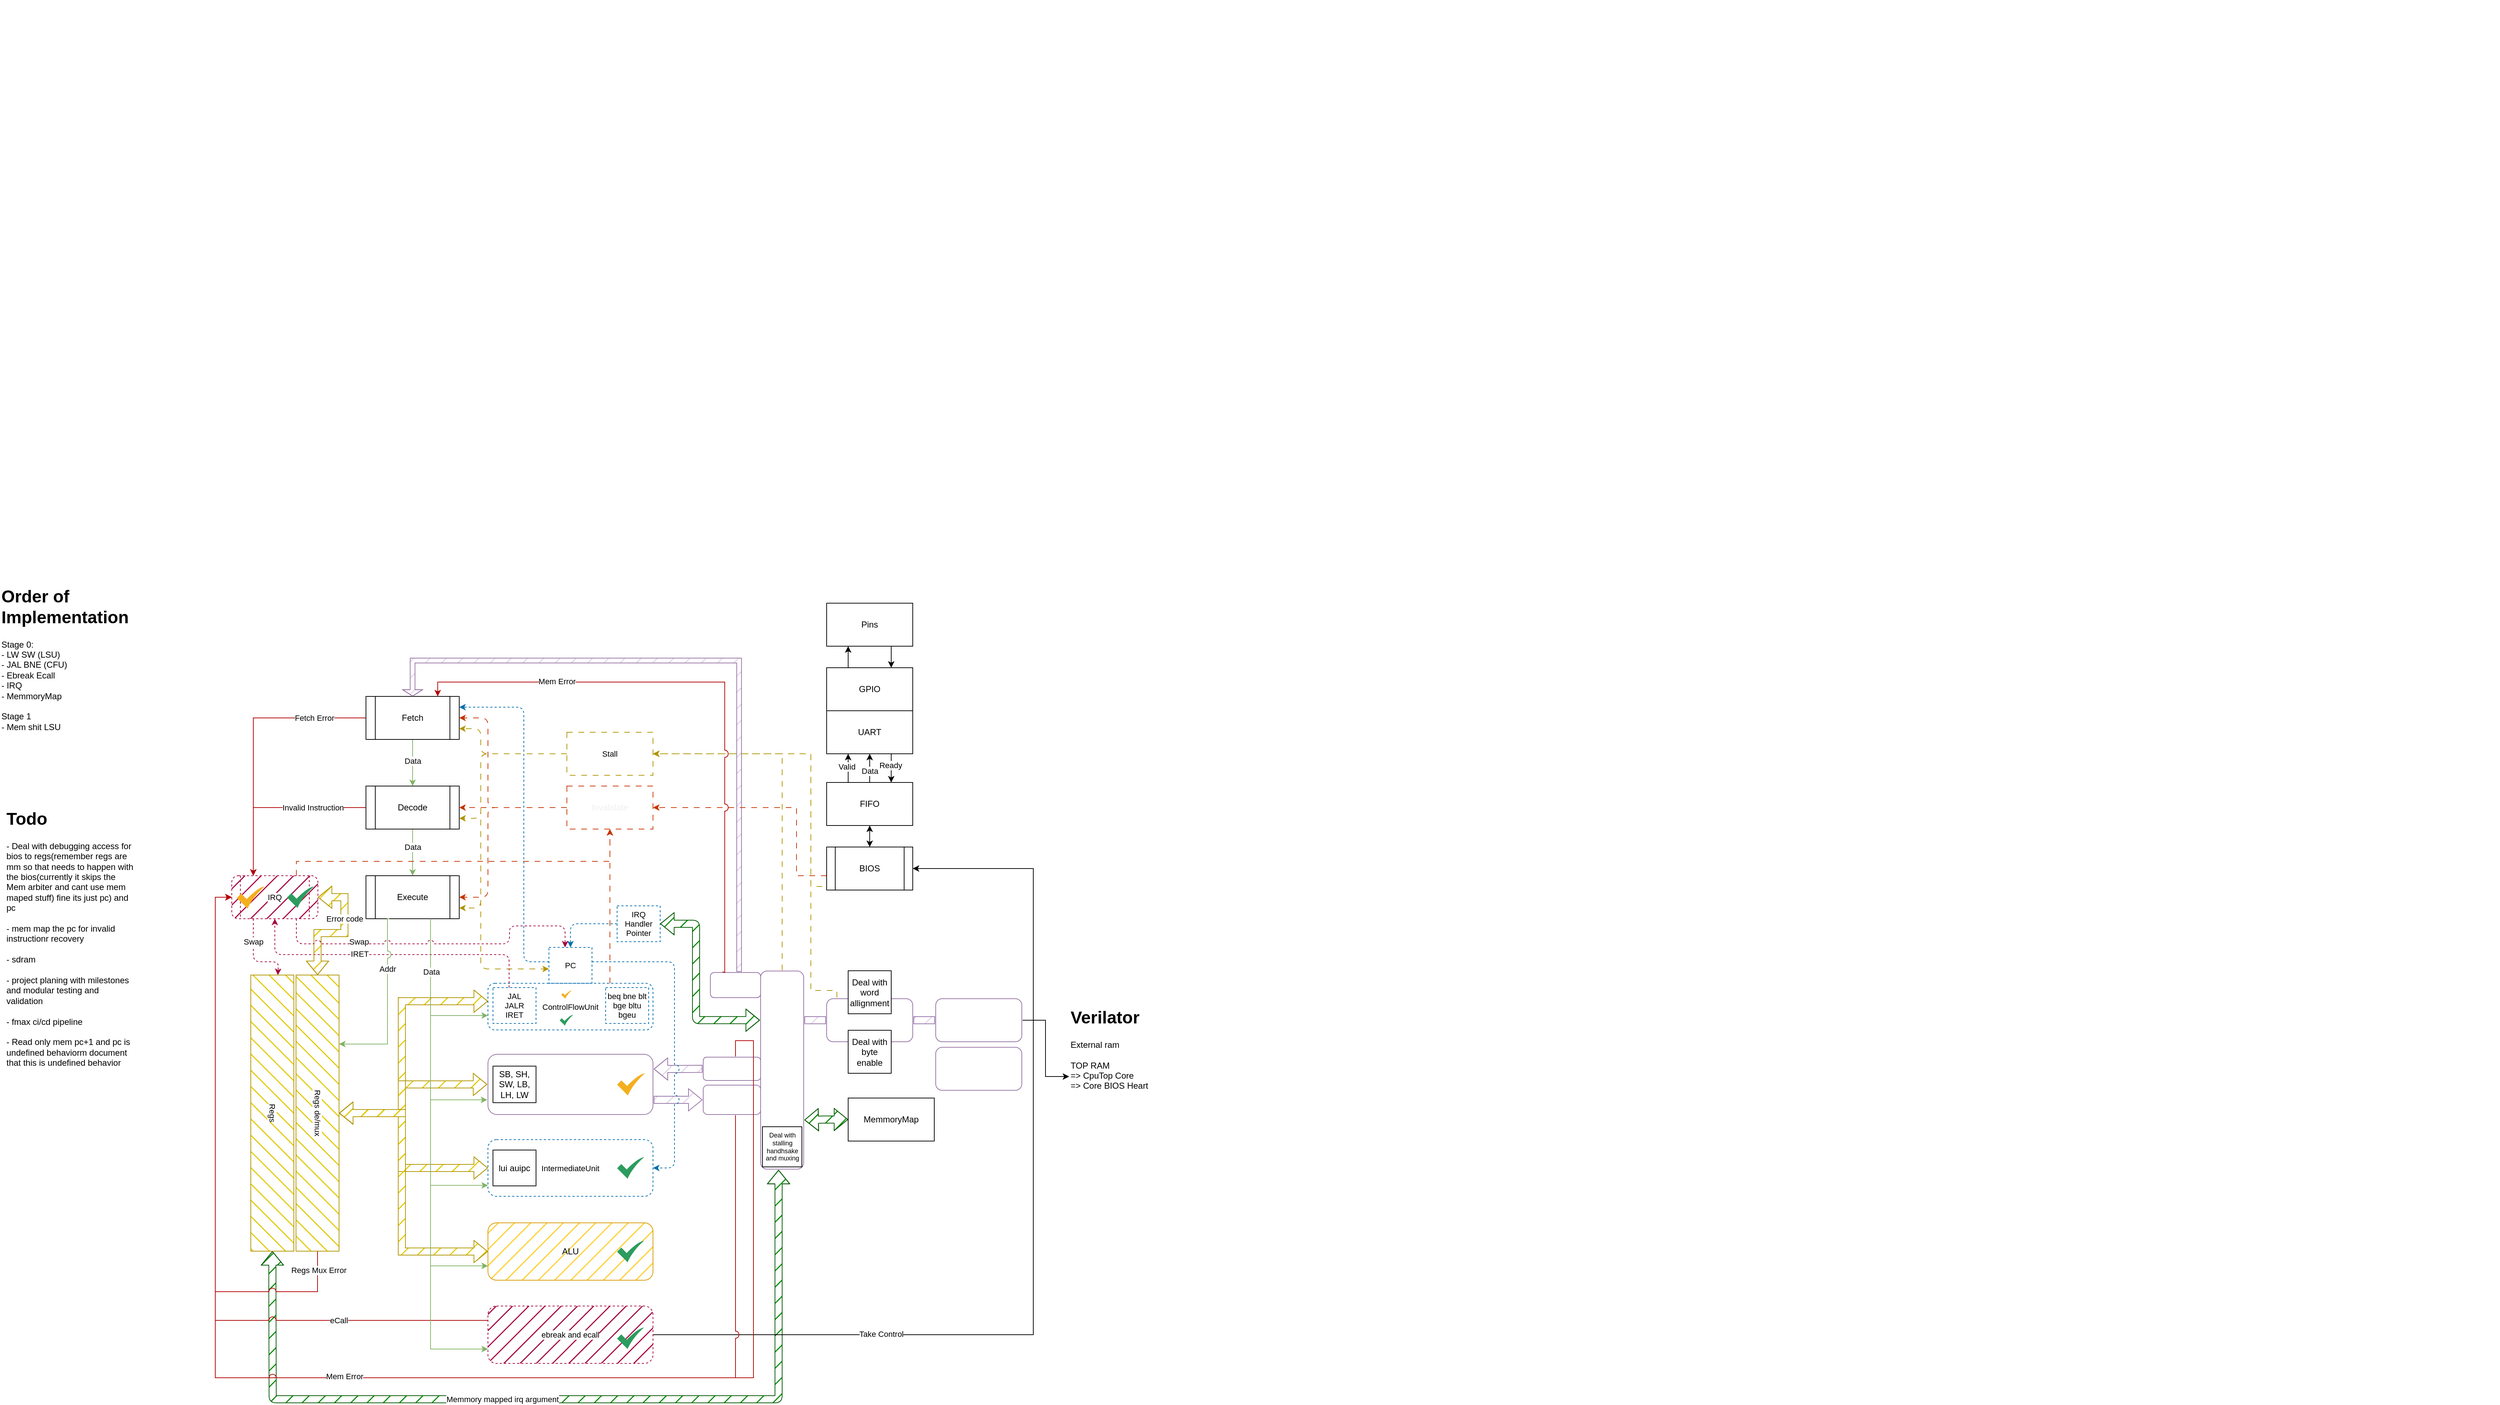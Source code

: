 <mxfile version="24.7.17">
  <diagram name="Page-1" id="JKw6xTFxa0xERZgipNU3">
    <mxGraphModel dx="2606" dy="2542" grid="1" gridSize="10" guides="1" tooltips="1" connect="1" arrows="1" fold="1" page="0" pageScale="1" pageWidth="850" pageHeight="1100" math="0" shadow="0">
      <root>
        <mxCell id="0" />
        <mxCell id="1" parent="0" />
        <mxCell id="pHQBSKNXJPz8SyYSF_2L-195" style="edgeStyle=orthogonalEdgeStyle;rounded=1;orthogonalLoop=1;jettySize=auto;html=1;entryX=1;entryY=0.5;entryDx=0;entryDy=0;strokeColor=#005700;align=center;verticalAlign=middle;fontFamily=Helvetica;fontSize=11;fontColor=default;labelBackgroundColor=default;endArrow=classic;curved=0;fillColor=#008a00;fillStyle=hatch;startArrow=block;shape=flexArrow;" edge="1" parent="1">
          <mxGeometry relative="1" as="geometry">
            <mxPoint x="-0.371" y="613.5" as="sourcePoint" />
            <mxPoint x="705.005" y="500.125" as="targetPoint" />
            <Array as="points">
              <mxPoint y="670" />
              <mxPoint y="740" />
              <mxPoint y="820" />
              <mxPoint x="705" y="820" />
            </Array>
          </mxGeometry>
        </mxCell>
        <mxCell id="pHQBSKNXJPz8SyYSF_2L-196" value="Memmory mapped irq argument" style="edgeLabel;html=1;align=center;verticalAlign=middle;resizable=0;points=[];" vertex="1" connectable="0" parent="pHQBSKNXJPz8SyYSF_2L-195">
          <mxGeometry x="-0.259" y="-1" relative="1" as="geometry">
            <mxPoint x="70" y="-1" as="offset" />
          </mxGeometry>
        </mxCell>
        <mxCell id="pHQBSKNXJPz8SyYSF_2L-239" style="edgeStyle=orthogonalEdgeStyle;rounded=0;orthogonalLoop=1;jettySize=auto;html=1;exitX=0;exitY=0.75;exitDx=0;exitDy=0;dashed=1;strokeColor=#B09500;align=center;verticalAlign=middle;fontFamily=Helvetica;fontSize=11;fontColor=default;labelBackgroundColor=default;startArrow=none;startFill=0;endArrow=classic;fillColor=#e3c800;jumpStyle=none;jumpSize=15;dashPattern=8 8;entryX=1;entryY=0.5;entryDx=0;entryDy=0;" edge="1" parent="1" source="pHQBSKNXJPz8SyYSF_2L-92" target="pHQBSKNXJPz8SyYSF_2L-231">
          <mxGeometry relative="1" as="geometry">
            <mxPoint x="540" y="-60" as="targetPoint" />
            <Array as="points">
              <mxPoint x="750" y="105" />
              <mxPoint x="750" y="-80" />
            </Array>
          </mxGeometry>
        </mxCell>
        <mxCell id="pHQBSKNXJPz8SyYSF_2L-255" style="edgeStyle=orthogonalEdgeStyle;rounded=0;orthogonalLoop=1;jettySize=auto;html=1;entryX=0.5;entryY=0;entryDx=0;entryDy=0;startArrow=classic;startFill=1;fillColor=#e3c800;fillStyle=hatch;strokeColor=#B09500;shape=flexArrow;" edge="1" parent="1" source="pHQBSKNXJPz8SyYSF_2L-34" target="pHQBSKNXJPz8SyYSF_2L-133">
          <mxGeometry relative="1" as="geometry">
            <Array as="points">
              <mxPoint x="180" y="265" />
              <mxPoint x="180" y="421" />
            </Array>
          </mxGeometry>
        </mxCell>
        <mxCell id="pHQBSKNXJPz8SyYSF_2L-282" style="edgeStyle=orthogonalEdgeStyle;rounded=1;orthogonalLoop=1;jettySize=auto;html=1;entryX=0.5;entryY=1;entryDx=0;entryDy=0;dashed=1;strokeColor=#A50040;align=center;verticalAlign=middle;fontFamily=Helvetica;fontSize=11;fontColor=default;labelBackgroundColor=default;jumpStyle=arc;jumpSize=10;endArrow=classic;curved=0;fillColor=#d80073;exitX=0;exitY=0;exitDx=22.5;exitDy=0;exitPerimeter=0;" edge="1" parent="1" source="pHQBSKNXJPz8SyYSF_2L-39" target="pHQBSKNXJPz8SyYSF_2L-181">
          <mxGeometry relative="1" as="geometry">
            <mxPoint x="280" y="230" as="sourcePoint" />
            <Array as="points">
              <mxPoint x="330" y="200" />
              <mxPoint x="3" y="200" />
            </Array>
          </mxGeometry>
        </mxCell>
        <mxCell id="pHQBSKNXJPz8SyYSF_2L-283" value="IRET" style="edgeLabel;html=1;align=center;verticalAlign=middle;resizable=0;points=[];" vertex="1" connectable="0" parent="pHQBSKNXJPz8SyYSF_2L-282">
          <mxGeometry x="0.061" y="2" relative="1" as="geometry">
            <mxPoint x="-31" y="-3" as="offset" />
          </mxGeometry>
        </mxCell>
        <mxCell id="pHQBSKNXJPz8SyYSF_2L-34" value="ControlFlowUnit" style="rounded=1;whiteSpace=wrap;html=1;align=center;labelPosition=center;verticalLabelPosition=middle;verticalAlign=middle;dashed=1;strokeColor=#006EAF;fontFamily=Helvetica;fontSize=11;fontColor=default;labelBackgroundColor=default;fillColor=none;" vertex="1" parent="1">
          <mxGeometry x="300" y="240" width="230" height="65" as="geometry" />
        </mxCell>
        <mxCell id="pHQBSKNXJPz8SyYSF_2L-62" style="edgeStyle=orthogonalEdgeStyle;rounded=0;orthogonalLoop=1;jettySize=auto;html=1;entryX=0.5;entryY=0;entryDx=0;entryDy=0;fillColor=#d5e8d4;strokeColor=#82b366;" edge="1" parent="1" source="pHQBSKNXJPz8SyYSF_2L-35" target="pHQBSKNXJPz8SyYSF_2L-36">
          <mxGeometry relative="1" as="geometry" />
        </mxCell>
        <mxCell id="pHQBSKNXJPz8SyYSF_2L-91" value="Data" style="edgeLabel;html=1;align=center;verticalAlign=middle;resizable=0;points=[];" vertex="1" connectable="0" parent="pHQBSKNXJPz8SyYSF_2L-62">
          <mxGeometry x="-0.486" y="-1" relative="1" as="geometry">
            <mxPoint x="1" y="13" as="offset" />
          </mxGeometry>
        </mxCell>
        <mxCell id="pHQBSKNXJPz8SyYSF_2L-203" style="edgeStyle=orthogonalEdgeStyle;rounded=0;orthogonalLoop=1;jettySize=auto;html=1;entryX=0.25;entryY=0;entryDx=0;entryDy=0;strokeColor=#B20000;align=center;verticalAlign=middle;fontFamily=Helvetica;fontSize=11;fontColor=default;labelBackgroundColor=default;endArrow=classic;fillColor=#e51400;" edge="1" parent="1" source="pHQBSKNXJPz8SyYSF_2L-35" target="pHQBSKNXJPz8SyYSF_2L-181">
          <mxGeometry relative="1" as="geometry" />
        </mxCell>
        <mxCell id="pHQBSKNXJPz8SyYSF_2L-206" value="Fetch Error" style="edgeLabel;html=1;align=center;verticalAlign=middle;resizable=0;points=[];" vertex="1" connectable="0" parent="pHQBSKNXJPz8SyYSF_2L-203">
          <mxGeometry x="-0.55" y="-1" relative="1" as="geometry">
            <mxPoint x="13" y="1" as="offset" />
          </mxGeometry>
        </mxCell>
        <mxCell id="pHQBSKNXJPz8SyYSF_2L-35" value="Fetch" style="shape=process;whiteSpace=wrap;html=1;backgroundOutline=1;" vertex="1" parent="1">
          <mxGeometry x="130" y="-160" width="130" height="60" as="geometry" />
        </mxCell>
        <mxCell id="pHQBSKNXJPz8SyYSF_2L-61" style="edgeStyle=orthogonalEdgeStyle;rounded=0;orthogonalLoop=1;jettySize=auto;html=1;fillColor=#d5e8d4;strokeColor=#82b366;" edge="1" parent="1" source="pHQBSKNXJPz8SyYSF_2L-36" target="pHQBSKNXJPz8SyYSF_2L-37">
          <mxGeometry relative="1" as="geometry" />
        </mxCell>
        <mxCell id="pHQBSKNXJPz8SyYSF_2L-90" value="Data" style="edgeLabel;html=1;align=center;verticalAlign=middle;resizable=0;points=[];" vertex="1" connectable="0" parent="pHQBSKNXJPz8SyYSF_2L-61">
          <mxGeometry x="-0.267" relative="1" as="geometry">
            <mxPoint y="1" as="offset" />
          </mxGeometry>
        </mxCell>
        <mxCell id="pHQBSKNXJPz8SyYSF_2L-204" style="edgeStyle=orthogonalEdgeStyle;rounded=0;orthogonalLoop=1;jettySize=auto;html=1;entryX=0.25;entryY=0;entryDx=0;entryDy=0;strokeColor=#B20000;align=center;verticalAlign=middle;fontFamily=Helvetica;fontSize=11;fontColor=default;labelBackgroundColor=default;endArrow=classic;fillColor=#e51400;" edge="1" parent="1" source="pHQBSKNXJPz8SyYSF_2L-36" target="pHQBSKNXJPz8SyYSF_2L-181">
          <mxGeometry relative="1" as="geometry" />
        </mxCell>
        <mxCell id="pHQBSKNXJPz8SyYSF_2L-205" value="Invalid Instruction" style="edgeLabel;html=1;align=center;verticalAlign=middle;resizable=0;points=[];" vertex="1" connectable="0" parent="pHQBSKNXJPz8SyYSF_2L-204">
          <mxGeometry x="-0.32" relative="1" as="geometry">
            <mxPoint x="11" as="offset" />
          </mxGeometry>
        </mxCell>
        <mxCell id="pHQBSKNXJPz8SyYSF_2L-36" value="Decode" style="shape=process;whiteSpace=wrap;html=1;backgroundOutline=1;" vertex="1" parent="1">
          <mxGeometry x="130" y="-35" width="130" height="60" as="geometry" />
        </mxCell>
        <mxCell id="pHQBSKNXJPz8SyYSF_2L-37" value="Execute" style="shape=process;whiteSpace=wrap;html=1;backgroundOutline=1;" vertex="1" parent="1">
          <mxGeometry x="130" y="90" width="130" height="60" as="geometry" />
        </mxCell>
        <mxCell id="pHQBSKNXJPz8SyYSF_2L-247" style="edgeStyle=orthogonalEdgeStyle;rounded=0;orthogonalLoop=1;jettySize=auto;html=1;exitX=1;exitY=0.25;exitDx=0;exitDy=0;entryX=0;entryY=0.5;entryDx=0;entryDy=0;fillColor=#e1d5e7;fillStyle=hatch;endWidth=13.25;startArrow=block;endArrow=none;endFill=0;strokeColor=#9673a6;shape=flexArrow;" edge="1" parent="1" source="pHQBSKNXJPz8SyYSF_2L-38" target="pHQBSKNXJPz8SyYSF_2L-53">
          <mxGeometry relative="1" as="geometry" />
        </mxCell>
        <mxCell id="pHQBSKNXJPz8SyYSF_2L-254" style="edgeStyle=orthogonalEdgeStyle;rounded=0;orthogonalLoop=1;jettySize=auto;html=1;entryX=0.5;entryY=0;entryDx=0;entryDy=0;startArrow=classic;startFill=1;fillColor=#e3c800;fillStyle=hatch;strokeColor=#B09500;shape=flexArrow;" edge="1" parent="1" source="pHQBSKNXJPz8SyYSF_2L-38" target="pHQBSKNXJPz8SyYSF_2L-133">
          <mxGeometry relative="1" as="geometry">
            <Array as="points">
              <mxPoint x="180" y="381" />
              <mxPoint x="180" y="421" />
            </Array>
          </mxGeometry>
        </mxCell>
        <mxCell id="pHQBSKNXJPz8SyYSF_2L-38" value="LoadStoreUnit" style="rounded=1;whiteSpace=wrap;html=1;align=center;fillColor=none;strokeColor=#9673a6;fillStyle=hatch;fontColor=#ffffff;labelBackgroundColor=default;labelBorderColor=none;textShadow=0;glass=0;perimeterSpacing=1;" vertex="1" parent="1">
          <mxGeometry x="300" y="339" width="230" height="84" as="geometry" />
        </mxCell>
        <mxCell id="pHQBSKNXJPz8SyYSF_2L-39" value="JAL&lt;div&gt;JALR&lt;/div&gt;&lt;div&gt;IRET&lt;/div&gt;" style="shape=note;whiteSpace=wrap;html=1;backgroundOutline=1;darkOpacity=0.05;size=0;rounded=1;dashed=1;strokeColor=#006EAF;align=center;verticalAlign=middle;fontFamily=Helvetica;fontSize=11;fontColor=default;labelBackgroundColor=default;fillColor=none;" vertex="1" parent="1">
          <mxGeometry x="307" y="246" width="60" height="50" as="geometry" />
        </mxCell>
        <mxCell id="pHQBSKNXJPz8SyYSF_2L-40" value="SB, SH, SW, LB, LH, LW" style="shape=note;whiteSpace=wrap;html=1;backgroundOutline=1;darkOpacity=0.05;size=0;" vertex="1" parent="1">
          <mxGeometry x="307" y="355.5" width="60" height="51" as="geometry" />
        </mxCell>
        <mxCell id="pHQBSKNXJPz8SyYSF_2L-41" value="beq bne blt bge bltu bgeu" style="shape=note;whiteSpace=wrap;html=1;backgroundOutline=1;darkOpacity=0.05;size=0;rounded=1;dashed=1;strokeColor=#006EAF;align=center;verticalAlign=middle;fontFamily=Helvetica;fontSize=11;fontColor=default;labelBackgroundColor=default;fillColor=none;" vertex="1" parent="1">
          <mxGeometry x="464" y="246" width="60" height="50" as="geometry" />
        </mxCell>
        <mxCell id="pHQBSKNXJPz8SyYSF_2L-253" style="edgeStyle=orthogonalEdgeStyle;rounded=0;orthogonalLoop=1;jettySize=auto;html=1;entryX=0.5;entryY=0;entryDx=0;entryDy=0;startArrow=classic;startFill=1;fillColor=#e3c800;fillStyle=hatch;strokeColor=#B09500;shape=flexArrow;" edge="1" parent="1" source="pHQBSKNXJPz8SyYSF_2L-42" target="pHQBSKNXJPz8SyYSF_2L-133">
          <mxGeometry relative="1" as="geometry">
            <Array as="points">
              <mxPoint x="180" y="497" />
              <mxPoint x="180" y="421" />
            </Array>
          </mxGeometry>
        </mxCell>
        <mxCell id="pHQBSKNXJPz8SyYSF_2L-42" value="IntermediateUnit" style="rounded=1;whiteSpace=wrap;html=1;align=center;dashed=1;strokeColor=#006EAF;verticalAlign=middle;fontFamily=Helvetica;fontSize=11;fontColor=default;labelBackgroundColor=default;fillColor=none;" vertex="1" parent="1">
          <mxGeometry x="300" y="458" width="230" height="79" as="geometry" />
        </mxCell>
        <mxCell id="pHQBSKNXJPz8SyYSF_2L-43" value="lui auipc" style="shape=note;whiteSpace=wrap;html=1;backgroundOutline=1;darkOpacity=0.05;size=0;" vertex="1" parent="1">
          <mxGeometry x="307" y="472.5" width="60" height="50" as="geometry" />
        </mxCell>
        <mxCell id="pHQBSKNXJPz8SyYSF_2L-46" style="edgeStyle=orthogonalEdgeStyle;rounded=0;orthogonalLoop=1;jettySize=auto;html=1;entryX=0;entryY=0.5;entryDx=0;entryDy=0;fillStyle=hatch;strokeColor=#9673a6;align=center;verticalAlign=middle;fontFamily=Helvetica;fontSize=11;fontColor=default;labelBackgroundColor=default;endArrow=none;endFill=0;fillColor=#e1d5e7;shape=flexArrow;" edge="1" parent="1" source="pHQBSKNXJPz8SyYSF_2L-44" target="pHQBSKNXJPz8SyYSF_2L-45">
          <mxGeometry relative="1" as="geometry" />
        </mxCell>
        <mxCell id="pHQBSKNXJPz8SyYSF_2L-49" style="edgeStyle=orthogonalEdgeStyle;rounded=0;orthogonalLoop=1;jettySize=auto;html=1;entryX=0.25;entryY=0;entryDx=0;entryDy=0;shape=flexArrow;endArrow=none;endFill=0;fillColor=#e1d5e7;fillStyle=hatch;strokeColor=#9673a6;" edge="1" parent="1" source="pHQBSKNXJPz8SyYSF_2L-44" target="pHQBSKNXJPz8SyYSF_2L-48">
          <mxGeometry relative="1" as="geometry" />
        </mxCell>
        <mxCell id="pHQBSKNXJPz8SyYSF_2L-238" style="edgeStyle=orthogonalEdgeStyle;rounded=0;orthogonalLoop=1;jettySize=auto;html=1;dashed=1;strokeColor=#B09500;align=center;verticalAlign=middle;fontFamily=Helvetica;fontSize=11;fontColor=default;labelBackgroundColor=default;startArrow=none;startFill=0;endArrow=classic;fillColor=#e3c800;dashPattern=8 8;jumpStyle=none;jumpSize=15;entryX=1;entryY=0.5;entryDx=0;entryDy=0;exitX=0.125;exitY=-0.01;exitDx=0;exitDy=0;exitPerimeter=0;" edge="1" parent="1" source="pHQBSKNXJPz8SyYSF_2L-44" target="pHQBSKNXJPz8SyYSF_2L-231">
          <mxGeometry relative="1" as="geometry">
            <mxPoint x="780" y="230" as="sourcePoint" />
            <mxPoint x="570" y="-50" as="targetPoint" />
            <Array as="points">
              <mxPoint x="787" y="250" />
              <mxPoint x="750" y="250" />
              <mxPoint x="750" y="-80" />
            </Array>
          </mxGeometry>
        </mxCell>
        <mxCell id="pHQBSKNXJPz8SyYSF_2L-44" value="MemoryAccessUnit " style="rounded=1;whiteSpace=wrap;html=1;fillStyle=hatch;strokeColor=#9673a6;align=center;verticalAlign=middle;fontFamily=Helvetica;fontSize=12;fontColor=#ffffff;labelBorderColor=none;labelBackgroundColor=default;fillColor=none;glass=0;perimeterSpacing=1;" vertex="1" parent="1">
          <mxGeometry x="772" y="261.5" width="120" height="60" as="geometry" />
        </mxCell>
        <mxCell id="pHQBSKNXJPz8SyYSF_2L-303" style="edgeStyle=orthogonalEdgeStyle;rounded=0;orthogonalLoop=1;jettySize=auto;html=1;entryX=0;entryY=0.75;entryDx=0;entryDy=0;" edge="1" parent="1" source="pHQBSKNXJPz8SyYSF_2L-45" target="pHQBSKNXJPz8SyYSF_2L-302">
          <mxGeometry relative="1" as="geometry" />
        </mxCell>
        <mxCell id="pHQBSKNXJPz8SyYSF_2L-45" value="RAM (Byte[4] window)&lt;div&gt;Word sized&lt;/div&gt;" style="rounded=1;whiteSpace=wrap;html=1;fillStyle=hatch;strokeColor=#9673a6;align=center;verticalAlign=middle;fontFamily=Helvetica;fontSize=12;fontColor=#ffffff;labelBorderColor=none;labelBackgroundColor=default;fillColor=none;glass=0;perimeterSpacing=1;" vertex="1" parent="1">
          <mxGeometry x="924" y="261.5" width="120" height="60" as="geometry" />
        </mxCell>
        <mxCell id="pHQBSKNXJPz8SyYSF_2L-47" value="Deal with byte enable" style="shape=note;whiteSpace=wrap;html=1;backgroundOutline=1;darkOpacity=0.05;size=0;" vertex="1" parent="1">
          <mxGeometry x="802" y="305.5" width="60" height="60" as="geometry" />
        </mxCell>
        <mxCell id="pHQBSKNXJPz8SyYSF_2L-319" style="edgeStyle=orthogonalEdgeStyle;rounded=0;orthogonalLoop=1;jettySize=auto;html=1;entryX=1;entryY=0.5;entryDx=0;entryDy=0;fillStyle=hatch;strokeColor=#B09500;align=center;verticalAlign=middle;fontFamily=Helvetica;fontSize=11;fontColor=default;labelBackgroundColor=default;startArrow=none;startFill=0;endArrow=classic;fillColor=#e3c800;dashed=1;dashPattern=8 8;jumpStyle=none;jumpSize=15;" edge="1" parent="1" source="pHQBSKNXJPz8SyYSF_2L-48" target="pHQBSKNXJPz8SyYSF_2L-231">
          <mxGeometry relative="1" as="geometry">
            <Array as="points">
              <mxPoint x="710" y="-80" />
            </Array>
          </mxGeometry>
        </mxCell>
        <mxCell id="pHQBSKNXJPz8SyYSF_2L-48" value="MemArbiter" style="rounded=1;whiteSpace=wrap;html=1;rotation=90;fillStyle=hatch;strokeColor=#9673a6;align=center;verticalAlign=middle;fontFamily=Helvetica;fontSize=12;fontColor=#ffffff;labelBorderColor=none;labelBackgroundColor=default;fillColor=none;glass=0;perimeterSpacing=1;" vertex="1" parent="1">
          <mxGeometry x="571.88" y="331" width="276.25" height="60" as="geometry" />
        </mxCell>
        <mxCell id="pHQBSKNXJPz8SyYSF_2L-50" value="Deal with stalling handhsake and muxing" style="shape=note;whiteSpace=wrap;html=1;backgroundOutline=1;darkOpacity=0.05;size=0;fontSize=9;" vertex="1" parent="1">
          <mxGeometry x="682.5" y="440" width="55" height="56" as="geometry" />
        </mxCell>
        <mxCell id="pHQBSKNXJPz8SyYSF_2L-248" style="edgeStyle=orthogonalEdgeStyle;rounded=0;orthogonalLoop=1;jettySize=auto;html=1;entryX=1;entryY=0.75;entryDx=0;entryDy=0;fillColor=#e1d5e7;fillStyle=hatch;endWidth=12.5;startArrow=block;endArrow=none;endFill=0;strokeColor=#9673a6;shape=flexArrow;" edge="1" parent="1" source="pHQBSKNXJPz8SyYSF_2L-51" target="pHQBSKNXJPz8SyYSF_2L-38">
          <mxGeometry relative="1" as="geometry" />
        </mxCell>
        <mxCell id="pHQBSKNXJPz8SyYSF_2L-51" value="Write Port" style="rounded=1;whiteSpace=wrap;html=1;fillStyle=hatch;strokeColor=#9673a6;align=center;verticalAlign=middle;fontFamily=Helvetica;fontSize=12;fontColor=#ffffff;labelBorderColor=none;labelBackgroundColor=default;fillColor=none;glass=0;perimeterSpacing=1;" vertex="1" parent="1">
          <mxGeometry x="600" y="382" width="80" height="41" as="geometry" />
        </mxCell>
        <mxCell id="pHQBSKNXJPz8SyYSF_2L-169" style="edgeStyle=orthogonalEdgeStyle;rounded=0;orthogonalLoop=1;jettySize=auto;html=1;entryX=0.5;entryY=0;entryDx=0;entryDy=0;jumpStyle=arc;jumpSize=10;shape=flexArrow;fillColor=#e1d5e7;fillStyle=hatch;strokeWidth=1;strokeColor=#9673a6;align=center;verticalAlign=middle;fontFamily=Helvetica;fontSize=11;fontColor=default;labelBackgroundColor=default;endArrow=classic;endSize=2.608;width=6.667;" edge="1" parent="1" source="pHQBSKNXJPz8SyYSF_2L-52" target="pHQBSKNXJPz8SyYSF_2L-35">
          <mxGeometry relative="1" as="geometry">
            <Array as="points">
              <mxPoint x="650" y="-210" />
              <mxPoint x="195" y="-210" />
            </Array>
          </mxGeometry>
        </mxCell>
        <mxCell id="pHQBSKNXJPz8SyYSF_2L-52" value="Read Port&lt;div&gt;A&lt;/div&gt;" style="rounded=1;whiteSpace=wrap;html=1;fillStyle=hatch;strokeColor=#9673a6;align=center;verticalAlign=middle;fontFamily=Helvetica;fontSize=12;fontColor=#ffffff;labelBorderColor=none;labelBackgroundColor=default;fillColor=none;glass=0;perimeterSpacing=1;" vertex="1" parent="1">
          <mxGeometry x="610" y="225" width="70" height="35" as="geometry" />
        </mxCell>
        <mxCell id="pHQBSKNXJPz8SyYSF_2L-53" value="Read Port&lt;div&gt;B&lt;/div&gt;" style="rounded=1;whiteSpace=wrap;html=1;fillStyle=hatch;strokeColor=#9673a6;align=center;verticalAlign=middle;fontFamily=Helvetica;fontSize=12;fontColor=#ffffff;labelBorderColor=none;labelBackgroundColor=default;fillColor=none;glass=0;perimeterSpacing=1;" vertex="1" parent="1">
          <mxGeometry x="600" y="343" width="80" height="32.5" as="geometry" />
        </mxCell>
        <mxCell id="pHQBSKNXJPz8SyYSF_2L-143" style="edgeStyle=orthogonalEdgeStyle;rounded=1;orthogonalLoop=1;jettySize=auto;html=1;entryX=1;entryY=0.5;entryDx=0;entryDy=0;dashed=1;strokeColor=#006EAF;align=center;verticalAlign=middle;fontFamily=Helvetica;fontSize=11;fontColor=default;labelBackgroundColor=default;endArrow=classic;curved=0;fillColor=#1ba1e2;jumpStyle=arc;jumpSize=13;" edge="1" parent="1" source="pHQBSKNXJPz8SyYSF_2L-57" target="pHQBSKNXJPz8SyYSF_2L-42">
          <mxGeometry relative="1" as="geometry">
            <Array as="points">
              <mxPoint x="560" y="210" />
              <mxPoint x="560" y="498" />
            </Array>
          </mxGeometry>
        </mxCell>
        <mxCell id="pHQBSKNXJPz8SyYSF_2L-57" value="PC" style="shape=note;whiteSpace=wrap;html=1;backgroundOutline=1;darkOpacity=0.05;size=0;rounded=1;dashed=1;strokeColor=#006EAF;align=center;verticalAlign=middle;fontFamily=Helvetica;fontSize=11;fontColor=default;labelBackgroundColor=default;fillColor=none;" vertex="1" parent="1">
          <mxGeometry x="385" y="190" width="60" height="50" as="geometry" />
        </mxCell>
        <mxCell id="pHQBSKNXJPz8SyYSF_2L-145" style="edgeStyle=orthogonalEdgeStyle;rounded=0;orthogonalLoop=1;jettySize=auto;html=1;entryX=1;entryY=0.5;entryDx=0;entryDy=0;jumpStyle=none;jumpSize=15;dashed=1;dashPattern=8 8;strokeColor=#C73500;align=center;verticalAlign=middle;fontFamily=Helvetica;fontSize=11;fontColor=default;labelBackgroundColor=default;endArrow=classic;fillColor=#fa6800;" edge="1" parent="1" source="pHQBSKNXJPz8SyYSF_2L-92" target="pHQBSKNXJPz8SyYSF_2L-116">
          <mxGeometry relative="1" as="geometry">
            <Array as="points">
              <mxPoint x="730" y="90" />
              <mxPoint x="730" y="-5" />
            </Array>
          </mxGeometry>
        </mxCell>
        <mxCell id="pHQBSKNXJPz8SyYSF_2L-92" value="BIOS" style="shape=process;whiteSpace=wrap;html=1;backgroundOutline=1;" vertex="1" parent="1">
          <mxGeometry x="772" y="50" width="120" height="60" as="geometry" />
        </mxCell>
        <mxCell id="pHQBSKNXJPz8SyYSF_2L-101" style="edgeStyle=orthogonalEdgeStyle;rounded=0;orthogonalLoop=1;jettySize=auto;html=1;exitX=0.25;exitY=0;exitDx=0;exitDy=0;entryX=0.25;entryY=1;entryDx=0;entryDy=0;" edge="1" parent="1" source="pHQBSKNXJPz8SyYSF_2L-95" target="pHQBSKNXJPz8SyYSF_2L-99">
          <mxGeometry relative="1" as="geometry" />
        </mxCell>
        <mxCell id="pHQBSKNXJPz8SyYSF_2L-95" value="GPIO" style="rounded=0;whiteSpace=wrap;html=1;" vertex="1" parent="1">
          <mxGeometry x="772" y="-200" width="120" height="60" as="geometry" />
        </mxCell>
        <mxCell id="pHQBSKNXJPz8SyYSF_2L-126" style="edgeStyle=orthogonalEdgeStyle;rounded=0;orthogonalLoop=1;jettySize=auto;html=1;exitX=0.75;exitY=1;exitDx=0;exitDy=0;entryX=0.75;entryY=0;entryDx=0;entryDy=0;" edge="1" parent="1" source="pHQBSKNXJPz8SyYSF_2L-96" target="pHQBSKNXJPz8SyYSF_2L-121">
          <mxGeometry relative="1" as="geometry" />
        </mxCell>
        <mxCell id="pHQBSKNXJPz8SyYSF_2L-127" value="Ready" style="edgeLabel;html=1;align=center;verticalAlign=middle;resizable=0;points=[];" vertex="1" connectable="0" parent="pHQBSKNXJPz8SyYSF_2L-126">
          <mxGeometry x="-0.2" y="-1" relative="1" as="geometry">
            <mxPoint as="offset" />
          </mxGeometry>
        </mxCell>
        <mxCell id="pHQBSKNXJPz8SyYSF_2L-96" value="UART" style="rounded=0;whiteSpace=wrap;html=1;" vertex="1" parent="1">
          <mxGeometry x="772" y="-140" width="120" height="60" as="geometry" />
        </mxCell>
        <mxCell id="pHQBSKNXJPz8SyYSF_2L-102" style="edgeStyle=orthogonalEdgeStyle;rounded=0;orthogonalLoop=1;jettySize=auto;html=1;exitX=0.75;exitY=1;exitDx=0;exitDy=0;entryX=0.75;entryY=0;entryDx=0;entryDy=0;" edge="1" parent="1" source="pHQBSKNXJPz8SyYSF_2L-99" target="pHQBSKNXJPz8SyYSF_2L-95">
          <mxGeometry relative="1" as="geometry" />
        </mxCell>
        <mxCell id="pHQBSKNXJPz8SyYSF_2L-99" value="Pins" style="rounded=0;whiteSpace=wrap;html=1;" vertex="1" parent="1">
          <mxGeometry x="772" y="-290" width="120" height="60" as="geometry" />
        </mxCell>
        <mxCell id="pHQBSKNXJPz8SyYSF_2L-252" style="edgeStyle=orthogonalEdgeStyle;rounded=0;orthogonalLoop=1;jettySize=auto;html=1;entryX=0.5;entryY=0;entryDx=0;entryDy=0;startArrow=classic;startFill=1;fillColor=#e3c800;fillStyle=hatch;strokeColor=#B09500;shape=flexArrow;" edge="1" parent="1" source="pHQBSKNXJPz8SyYSF_2L-109" target="pHQBSKNXJPz8SyYSF_2L-133">
          <mxGeometry relative="1" as="geometry">
            <Array as="points">
              <mxPoint x="180" y="614" />
              <mxPoint x="180" y="421" />
            </Array>
          </mxGeometry>
        </mxCell>
        <mxCell id="pHQBSKNXJPz8SyYSF_2L-109" value="ALU" style="rounded=1;whiteSpace=wrap;html=1;align=center;fillColor=#ffcd28;strokeColor=#d79b00;fillStyle=hatch;gradientColor=none;" vertex="1" parent="1">
          <mxGeometry x="300" y="574" width="230" height="80" as="geometry" />
        </mxCell>
        <mxCell id="pHQBSKNXJPz8SyYSF_2L-111" style="edgeStyle=orthogonalEdgeStyle;rounded=0;orthogonalLoop=1;jettySize=auto;html=1;entryX=1;entryY=0.5;entryDx=0;entryDy=0;" edge="1" parent="1" source="pHQBSKNXJPz8SyYSF_2L-110" target="pHQBSKNXJPz8SyYSF_2L-92">
          <mxGeometry relative="1" as="geometry">
            <Array as="points">
              <mxPoint x="1060" y="730" />
              <mxPoint x="1060" y="80" />
            </Array>
          </mxGeometry>
        </mxCell>
        <mxCell id="pHQBSKNXJPz8SyYSF_2L-114" value="Take Control" style="edgeLabel;html=1;align=center;verticalAlign=middle;resizable=0;points=[];" vertex="1" connectable="0" parent="pHQBSKNXJPz8SyYSF_2L-111">
          <mxGeometry x="-0.529" y="1" relative="1" as="geometry">
            <mxPoint as="offset" />
          </mxGeometry>
        </mxCell>
        <mxCell id="pHQBSKNXJPz8SyYSF_2L-273" style="edgeStyle=orthogonalEdgeStyle;rounded=0;orthogonalLoop=1;jettySize=auto;html=1;entryX=0;entryY=0.5;entryDx=0;entryDy=0;strokeColor=#B20000;align=center;verticalAlign=middle;fontFamily=Helvetica;fontSize=11;fontColor=default;labelBackgroundColor=default;jumpStyle=arc;jumpSize=10;endArrow=classic;fillColor=#e51400;" edge="1" parent="1" source="pHQBSKNXJPz8SyYSF_2L-110" target="pHQBSKNXJPz8SyYSF_2L-181">
          <mxGeometry relative="1" as="geometry">
            <Array as="points">
              <mxPoint x="-80" y="710" />
              <mxPoint x="-80" y="120" />
            </Array>
          </mxGeometry>
        </mxCell>
        <mxCell id="pHQBSKNXJPz8SyYSF_2L-275" value="eCall" style="edgeLabel;html=1;align=center;verticalAlign=middle;resizable=0;points=[];" vertex="1" connectable="0" parent="pHQBSKNXJPz8SyYSF_2L-273">
          <mxGeometry x="-0.58" relative="1" as="geometry">
            <mxPoint as="offset" />
          </mxGeometry>
        </mxCell>
        <mxCell id="pHQBSKNXJPz8SyYSF_2L-110" value="ebreak and ecall" style="rounded=1;whiteSpace=wrap;html=1;align=center;dashed=1;strokeColor=#A50040;verticalAlign=middle;fontFamily=Helvetica;fontSize=11;fontColor=default;labelBackgroundColor=default;fillColor=#A50040;fillStyle=hatch;" vertex="1" parent="1">
          <mxGeometry x="300" y="690" width="230" height="80" as="geometry" />
        </mxCell>
        <mxCell id="pHQBSKNXJPz8SyYSF_2L-117" style="edgeStyle=orthogonalEdgeStyle;rounded=1;orthogonalLoop=1;jettySize=auto;html=1;entryX=1;entryY=0.5;entryDx=0;entryDy=0;dashed=1;dashPattern=8 8;fillColor=#fa6800;strokeColor=#C73500;jumpStyle=arc;jumpSize=10;curved=0;" edge="1" parent="1" source="pHQBSKNXJPz8SyYSF_2L-116" target="pHQBSKNXJPz8SyYSF_2L-36">
          <mxGeometry relative="1" as="geometry" />
        </mxCell>
        <mxCell id="pHQBSKNXJPz8SyYSF_2L-118" style="edgeStyle=orthogonalEdgeStyle;rounded=1;orthogonalLoop=1;jettySize=auto;html=1;dashed=1;dashPattern=8 8;fillColor=#fa6800;strokeColor=#C73500;jumpStyle=arc;jumpSize=10;curved=0;entryX=1;entryY=0.5;entryDx=0;entryDy=0;" edge="1" parent="1" source="pHQBSKNXJPz8SyYSF_2L-116" target="pHQBSKNXJPz8SyYSF_2L-35">
          <mxGeometry relative="1" as="geometry">
            <mxPoint x="280" y="-130" as="targetPoint" />
            <Array as="points">
              <mxPoint x="300" y="-5" />
              <mxPoint x="300" y="-130" />
            </Array>
          </mxGeometry>
        </mxCell>
        <mxCell id="pHQBSKNXJPz8SyYSF_2L-116" value="Invalidate" style="rounded=0;whiteSpace=wrap;html=1;dashed=1;dashPattern=8 8;fillColor=none;fontColor=#F0F0F0;strokeColor=#C73500;" vertex="1" parent="1">
          <mxGeometry x="410" y="-35" width="120" height="60" as="geometry" />
        </mxCell>
        <mxCell id="pHQBSKNXJPz8SyYSF_2L-124" style="edgeStyle=orthogonalEdgeStyle;rounded=0;orthogonalLoop=1;jettySize=auto;html=1;exitX=0.25;exitY=0;exitDx=0;exitDy=0;entryX=0.25;entryY=1;entryDx=0;entryDy=0;" edge="1" parent="1" source="pHQBSKNXJPz8SyYSF_2L-121" target="pHQBSKNXJPz8SyYSF_2L-96">
          <mxGeometry relative="1" as="geometry" />
        </mxCell>
        <mxCell id="pHQBSKNXJPz8SyYSF_2L-128" value="Valid" style="edgeLabel;html=1;align=center;verticalAlign=middle;resizable=0;points=[];" vertex="1" connectable="0" parent="pHQBSKNXJPz8SyYSF_2L-124">
          <mxGeometry x="0.1" y="2" relative="1" as="geometry">
            <mxPoint as="offset" />
          </mxGeometry>
        </mxCell>
        <mxCell id="pHQBSKNXJPz8SyYSF_2L-125" style="edgeStyle=orthogonalEdgeStyle;rounded=0;orthogonalLoop=1;jettySize=auto;html=1;exitX=0.5;exitY=0;exitDx=0;exitDy=0;entryX=0.5;entryY=1;entryDx=0;entryDy=0;" edge="1" parent="1" source="pHQBSKNXJPz8SyYSF_2L-121" target="pHQBSKNXJPz8SyYSF_2L-96">
          <mxGeometry relative="1" as="geometry" />
        </mxCell>
        <mxCell id="pHQBSKNXJPz8SyYSF_2L-129" value="Data" style="edgeLabel;html=1;align=center;verticalAlign=middle;resizable=0;points=[];" vertex="1" connectable="0" parent="pHQBSKNXJPz8SyYSF_2L-125">
          <mxGeometry x="-0.2" relative="1" as="geometry">
            <mxPoint as="offset" />
          </mxGeometry>
        </mxCell>
        <mxCell id="pHQBSKNXJPz8SyYSF_2L-144" style="edgeStyle=orthogonalEdgeStyle;rounded=0;orthogonalLoop=1;jettySize=auto;html=1;entryX=0.5;entryY=0;entryDx=0;entryDy=0;startArrow=classic;startFill=1;" edge="1" parent="1" source="pHQBSKNXJPz8SyYSF_2L-121" target="pHQBSKNXJPz8SyYSF_2L-92">
          <mxGeometry relative="1" as="geometry" />
        </mxCell>
        <mxCell id="pHQBSKNXJPz8SyYSF_2L-119" style="edgeStyle=orthogonalEdgeStyle;rounded=1;orthogonalLoop=1;jettySize=auto;html=1;entryX=1;entryY=0.5;entryDx=0;entryDy=0;dashed=1;dashPattern=8 8;fillColor=#fa6800;strokeColor=#C73500;jumpStyle=arc;jumpSize=10;curved=0;" edge="1" parent="1" source="pHQBSKNXJPz8SyYSF_2L-116" target="pHQBSKNXJPz8SyYSF_2L-37">
          <mxGeometry relative="1" as="geometry">
            <Array as="points">
              <mxPoint x="300" y="-5" />
              <mxPoint x="300" y="120" />
            </Array>
          </mxGeometry>
        </mxCell>
        <mxCell id="pHQBSKNXJPz8SyYSF_2L-121" value="FIFO" style="rounded=0;whiteSpace=wrap;html=1;" vertex="1" parent="1">
          <mxGeometry x="772" y="-40" width="120" height="60" as="geometry" />
        </mxCell>
        <mxCell id="pHQBSKNXJPz8SyYSF_2L-132" style="edgeStyle=orthogonalEdgeStyle;rounded=1;orthogonalLoop=1;jettySize=auto;html=1;entryX=0.75;entryY=0;entryDx=0;entryDy=0;fillStyle=hatch;strokeColor=#005700;align=center;verticalAlign=middle;fontFamily=Helvetica;fontSize=11;fontColor=default;labelBackgroundColor=default;startArrow=block;endArrow=classic;curved=0;fillColor=#008a00;shape=flexArrow;" edge="1" parent="1" source="pHQBSKNXJPz8SyYSF_2L-131" target="pHQBSKNXJPz8SyYSF_2L-48">
          <mxGeometry relative="1" as="geometry" />
        </mxCell>
        <mxCell id="pHQBSKNXJPz8SyYSF_2L-131" value="MemmoryMap" style="rounded=0;whiteSpace=wrap;html=1;" vertex="1" parent="1">
          <mxGeometry x="802" y="400" width="120" height="60" as="geometry" />
        </mxCell>
        <mxCell id="pHQBSKNXJPz8SyYSF_2L-291" style="edgeStyle=orthogonalEdgeStyle;rounded=0;orthogonalLoop=1;jettySize=auto;html=1;entryX=0;entryY=0.5;entryDx=0;entryDy=0;strokeColor=#B20000;align=center;verticalAlign=middle;fontFamily=Helvetica;fontSize=11;fontColor=default;labelBackgroundColor=default;jumpStyle=arc;jumpSize=10;endArrow=classic;fillColor=#e51400;exitX=1;exitY=0.5;exitDx=0;exitDy=0;" edge="1" parent="1" source="pHQBSKNXJPz8SyYSF_2L-133" target="pHQBSKNXJPz8SyYSF_2L-181">
          <mxGeometry relative="1" as="geometry">
            <Array as="points">
              <mxPoint x="63" y="670" />
              <mxPoint x="-80" y="670" />
              <mxPoint x="-80" y="120" />
            </Array>
          </mxGeometry>
        </mxCell>
        <mxCell id="pHQBSKNXJPz8SyYSF_2L-292" value="Regs Mux Error" style="edgeLabel;html=1;align=center;verticalAlign=middle;resizable=0;points=[];" vertex="1" connectable="0" parent="pHQBSKNXJPz8SyYSF_2L-291">
          <mxGeometry x="-0.568" y="1" relative="1" as="geometry">
            <mxPoint x="112" y="-31" as="offset" />
          </mxGeometry>
        </mxCell>
        <mxCell id="pHQBSKNXJPz8SyYSF_2L-133" value="Regs de/m&lt;span style=&quot;background-color: initial;&quot;&gt;ux&lt;/span&gt;" style="rounded=0;whiteSpace=wrap;html=1;rotation=90;fillStyle=hatch;strokeColor=#B09500;align=center;verticalAlign=middle;fontFamily=Helvetica;fontSize=11;fontColor=default;labelBackgroundColor=default;fillColor=#e3c800;" vertex="1" parent="1">
          <mxGeometry x="-130" y="391" width="385" height="60" as="geometry" />
        </mxCell>
        <mxCell id="pHQBSKNXJPz8SyYSF_2L-172" value="" style="shape=image;verticalLabelPosition=bottom;labelBackgroundColor=default;verticalAlign=top;aspect=fixed;imageAspect=0;image=https://user-images.githubusercontent.com/43972902/101699645-cd9dee80-3a7b-11eb-8cf3-f64590fea00f.png;" vertex="1" parent="1">
          <mxGeometry x="1379" y="-913" width="512" height="422" as="geometry" />
        </mxCell>
        <mxCell id="pHQBSKNXJPz8SyYSF_2L-173" value="" style="shape=image;verticalLabelPosition=bottom;labelBackgroundColor=default;verticalAlign=top;aspect=fixed;imageAspect=0;image=https://csg.csail.mit.edu/6.S983/slides/riscv-rec2.png;" vertex="1" parent="1">
          <mxGeometry x="1902.999" y="-1130.003" width="1200" height="639" as="geometry" />
        </mxCell>
        <mxCell id="pHQBSKNXJPz8SyYSF_2L-178" value="Deal with word allignment" style="shape=note;whiteSpace=wrap;html=1;backgroundOutline=1;darkOpacity=0.05;size=0;" vertex="1" parent="1">
          <mxGeometry x="802" y="222.5" width="60" height="60" as="geometry" />
        </mxCell>
        <mxCell id="pHQBSKNXJPz8SyYSF_2L-179" value="Regs" style="rounded=0;whiteSpace=wrap;html=1;rotation=90;fillStyle=hatch;strokeColor=#B09500;align=center;verticalAlign=middle;fontFamily=Helvetica;fontSize=11;fontColor=default;labelBackgroundColor=default;fillColor=#e3c800;" vertex="1" parent="1">
          <mxGeometry x="-193" y="391" width="385" height="60" as="geometry" />
        </mxCell>
        <mxCell id="pHQBSKNXJPz8SyYSF_2L-256" style="edgeStyle=orthogonalEdgeStyle;rounded=1;orthogonalLoop=1;jettySize=auto;html=1;exitX=0.25;exitY=1;exitDx=0;exitDy=0;dashed=1;strokeColor=#A50040;align=center;verticalAlign=middle;fontFamily=Helvetica;fontSize=11;fontColor=default;labelBackgroundColor=default;endArrow=classic;curved=0;fillColor=#d80073;" edge="1" parent="1" source="pHQBSKNXJPz8SyYSF_2L-181" target="pHQBSKNXJPz8SyYSF_2L-179">
          <mxGeometry relative="1" as="geometry">
            <Array as="points">
              <mxPoint x="-27" y="210" />
              <mxPoint x="8" y="210" />
            </Array>
          </mxGeometry>
        </mxCell>
        <mxCell id="pHQBSKNXJPz8SyYSF_2L-267" value="Swap" style="edgeLabel;html=1;align=center;verticalAlign=middle;resizable=0;points=[];" vertex="1" connectable="0" parent="pHQBSKNXJPz8SyYSF_2L-256">
          <mxGeometry x="-0.038" relative="1" as="geometry">
            <mxPoint y="-23" as="offset" />
          </mxGeometry>
        </mxCell>
        <mxCell id="pHQBSKNXJPz8SyYSF_2L-277" style="edgeStyle=orthogonalEdgeStyle;rounded=0;orthogonalLoop=1;jettySize=auto;html=1;exitX=0.75;exitY=0;exitDx=0;exitDy=0;dashed=1;dashPattern=8 8;strokeColor=#C73500;align=center;verticalAlign=middle;fontFamily=Helvetica;fontSize=11;fontColor=default;labelBackgroundColor=default;jumpStyle=none;jumpSize=15;endArrow=classic;fillColor=#fa6800;curved=0;" edge="1" parent="1" source="pHQBSKNXJPz8SyYSF_2L-181" target="pHQBSKNXJPz8SyYSF_2L-116">
          <mxGeometry relative="1" as="geometry">
            <Array as="points">
              <mxPoint x="33" y="70" />
              <mxPoint x="470" y="70" />
            </Array>
          </mxGeometry>
        </mxCell>
        <mxCell id="pHQBSKNXJPz8SyYSF_2L-310" style="edgeStyle=orthogonalEdgeStyle;rounded=0;orthogonalLoop=1;jettySize=auto;html=1;entryX=0;entryY=0.5;entryDx=0;entryDy=0;fillStyle=hatch;strokeColor=#B09500;align=center;verticalAlign=middle;fontFamily=Helvetica;fontSize=11;fontColor=default;labelBackgroundColor=default;startArrow=classic;startFill=1;endArrow=classic;fillColor=#e3c800;shape=flexArrow;" edge="1" parent="1" source="pHQBSKNXJPz8SyYSF_2L-181" target="pHQBSKNXJPz8SyYSF_2L-133">
          <mxGeometry relative="1" as="geometry">
            <Array as="points">
              <mxPoint x="100" y="120" />
              <mxPoint x="100" y="170" />
              <mxPoint x="63" y="170" />
            </Array>
          </mxGeometry>
        </mxCell>
        <mxCell id="pHQBSKNXJPz8SyYSF_2L-312" value="Error code" style="edgeLabel;html=1;align=center;verticalAlign=middle;resizable=0;points=[];" vertex="1" connectable="0" parent="pHQBSKNXJPz8SyYSF_2L-310">
          <mxGeometry x="-0.292" y="2" relative="1" as="geometry">
            <mxPoint x="-2" y="2" as="offset" />
          </mxGeometry>
        </mxCell>
        <mxCell id="pHQBSKNXJPz8SyYSF_2L-181" value="IRQ" style="shape=process;whiteSpace=wrap;html=1;backgroundOutline=1;rounded=1;dashed=1;strokeColor=#A50040;align=center;verticalAlign=middle;fontFamily=Helvetica;fontSize=11;fontColor=default;labelBackgroundColor=default;fillColor=#A50040;fillStyle=hatch;" vertex="1" parent="1">
          <mxGeometry x="-57" y="90" width="120" height="60" as="geometry" />
        </mxCell>
        <mxCell id="pHQBSKNXJPz8SyYSF_2L-268" style="edgeStyle=orthogonalEdgeStyle;rounded=1;orthogonalLoop=1;jettySize=auto;html=1;entryX=1;entryY=0.75;entryDx=0;entryDy=0;dashed=1;strokeColor=#B09500;align=center;verticalAlign=middle;fontFamily=Helvetica;fontSize=11;fontColor=default;labelBackgroundColor=default;startArrow=none;startFill=0;endArrow=classic;fillColor=#e3c800;dashPattern=8 8;jumpStyle=none;jumpSize=15;curved=0;exitX=0;exitY=0.5;exitDx=0;exitDy=0;" edge="1" parent="1" source="pHQBSKNXJPz8SyYSF_2L-231" target="pHQBSKNXJPz8SyYSF_2L-35">
          <mxGeometry relative="1" as="geometry">
            <Array as="points">
              <mxPoint x="290" y="-80" />
              <mxPoint x="290" y="-115" />
            </Array>
          </mxGeometry>
        </mxCell>
        <mxCell id="pHQBSKNXJPz8SyYSF_2L-269" style="edgeStyle=orthogonalEdgeStyle;rounded=1;orthogonalLoop=1;jettySize=auto;html=1;entryX=1;entryY=0.75;entryDx=0;entryDy=0;dashed=1;strokeColor=#B09500;align=center;verticalAlign=middle;fontFamily=Helvetica;fontSize=11;fontColor=default;labelBackgroundColor=default;startArrow=none;startFill=0;endArrow=classic;fillColor=#e3c800;dashPattern=8 8;jumpStyle=none;jumpSize=15;curved=0;exitX=0;exitY=0.5;exitDx=0;exitDy=0;" edge="1" parent="1" source="pHQBSKNXJPz8SyYSF_2L-231" target="pHQBSKNXJPz8SyYSF_2L-36">
          <mxGeometry relative="1" as="geometry">
            <mxPoint x="380" y="-60" as="sourcePoint" />
            <Array as="points">
              <mxPoint x="290" y="-80" />
              <mxPoint x="290" y="10" />
            </Array>
          </mxGeometry>
        </mxCell>
        <mxCell id="pHQBSKNXJPz8SyYSF_2L-270" style="edgeStyle=orthogonalEdgeStyle;rounded=1;orthogonalLoop=1;jettySize=auto;html=1;entryX=1;entryY=0.75;entryDx=0;entryDy=0;dashed=1;strokeColor=#B09500;align=center;verticalAlign=middle;fontFamily=Helvetica;fontSize=11;fontColor=default;labelBackgroundColor=default;startArrow=none;startFill=0;endArrow=classic;fillColor=#e3c800;dashPattern=8 8;jumpStyle=none;jumpSize=15;curved=0;exitX=0;exitY=0.5;exitDx=0;exitDy=0;" edge="1" parent="1" source="pHQBSKNXJPz8SyYSF_2L-231" target="pHQBSKNXJPz8SyYSF_2L-37">
          <mxGeometry relative="1" as="geometry">
            <mxPoint x="370" y="-50" as="sourcePoint" />
            <Array as="points">
              <mxPoint x="290" y="-80" />
              <mxPoint x="290" y="135" />
            </Array>
          </mxGeometry>
        </mxCell>
        <mxCell id="pHQBSKNXJPz8SyYSF_2L-231" value="Stall" style="rounded=0;whiteSpace=wrap;html=1;dashed=1;dashPattern=8 8;fillColor=none;fontColor=default;strokeColor=#B09500;align=center;verticalAlign=middle;fontFamily=Helvetica;fontSize=11;labelBackgroundColor=default;" vertex="1" parent="1">
          <mxGeometry x="410" y="-110" width="120" height="60" as="geometry" />
        </mxCell>
        <mxCell id="pHQBSKNXJPz8SyYSF_2L-139" style="edgeStyle=orthogonalEdgeStyle;rounded=0;orthogonalLoop=1;jettySize=auto;html=1;exitX=0.25;exitY=1;exitDx=0;exitDy=0;entryX=0.25;entryY=0;entryDx=0;entryDy=0;jumpStyle=arc;jumpSize=10;fillColor=#d5e8d4;strokeColor=#82b366;align=center;verticalAlign=middle;fontFamily=Helvetica;fontSize=11;fontColor=default;labelBackgroundColor=default;endArrow=classic;" edge="1" parent="1" source="pHQBSKNXJPz8SyYSF_2L-37" target="pHQBSKNXJPz8SyYSF_2L-133">
          <mxGeometry relative="1" as="geometry">
            <Array as="points">
              <mxPoint x="160" y="150" />
              <mxPoint x="160" y="325" />
            </Array>
          </mxGeometry>
        </mxCell>
        <mxCell id="pHQBSKNXJPz8SyYSF_2L-272" value="Addr" style="edgeLabel;html=1;align=center;verticalAlign=middle;resizable=0;points=[];rounded=0;strokeColor=#82b366;fontFamily=Helvetica;fontSize=11;fontColor=default;labelBackgroundColor=default;fillColor=#d5e8d4;" vertex="1" connectable="0" parent="pHQBSKNXJPz8SyYSF_2L-139">
          <mxGeometry x="-0.59" relative="1" as="geometry">
            <mxPoint y="22" as="offset" />
          </mxGeometry>
        </mxCell>
        <mxCell id="pHQBSKNXJPz8SyYSF_2L-225" style="edgeStyle=orthogonalEdgeStyle;rounded=0;orthogonalLoop=1;jettySize=auto;html=1;jumpStyle=none;jumpSize=18;fillColor=#d5e8d4;strokeColor=#82b366;entryX=0;entryY=0.692;entryDx=0;entryDy=0;entryPerimeter=0;" edge="1" parent="1" source="pHQBSKNXJPz8SyYSF_2L-37" target="pHQBSKNXJPz8SyYSF_2L-34">
          <mxGeometry relative="1" as="geometry">
            <mxPoint x="260" y="310" as="targetPoint" />
            <Array as="points">
              <mxPoint x="220" y="285" />
            </Array>
          </mxGeometry>
        </mxCell>
        <mxCell id="pHQBSKNXJPz8SyYSF_2L-226" style="edgeStyle=orthogonalEdgeStyle;rounded=0;orthogonalLoop=1;jettySize=auto;html=1;entryX=0;entryY=0.75;entryDx=0;entryDy=0;strokeColor=#82b366;align=center;verticalAlign=middle;fontFamily=Helvetica;fontSize=11;fontColor=default;labelBackgroundColor=default;jumpStyle=none;jumpSize=18;endArrow=classic;fillColor=#d5e8d4;" edge="1" parent="1" source="pHQBSKNXJPz8SyYSF_2L-37" target="pHQBSKNXJPz8SyYSF_2L-38">
          <mxGeometry relative="1" as="geometry">
            <Array as="points">
              <mxPoint x="220" y="402" />
            </Array>
          </mxGeometry>
        </mxCell>
        <mxCell id="pHQBSKNXJPz8SyYSF_2L-227" style="edgeStyle=orthogonalEdgeStyle;rounded=0;orthogonalLoop=1;jettySize=auto;html=1;entryX=0;entryY=0.807;entryDx=0;entryDy=0;entryPerimeter=0;strokeColor=#82b366;align=center;verticalAlign=middle;fontFamily=Helvetica;fontSize=11;fontColor=default;labelBackgroundColor=default;jumpStyle=none;jumpSize=18;endArrow=classic;fillColor=#d5e8d4;" edge="1" parent="1" source="pHQBSKNXJPz8SyYSF_2L-37" target="pHQBSKNXJPz8SyYSF_2L-42">
          <mxGeometry relative="1" as="geometry">
            <Array as="points">
              <mxPoint x="220" y="522" />
            </Array>
          </mxGeometry>
        </mxCell>
        <mxCell id="pHQBSKNXJPz8SyYSF_2L-229" style="edgeStyle=orthogonalEdgeStyle;rounded=0;orthogonalLoop=1;jettySize=auto;html=1;entryX=0;entryY=0.75;entryDx=0;entryDy=0;strokeColor=#82b366;align=center;verticalAlign=middle;fontFamily=Helvetica;fontSize=11;fontColor=default;labelBackgroundColor=default;jumpStyle=none;jumpSize=18;endArrow=classic;fillColor=#d5e8d4;" edge="1" parent="1" source="pHQBSKNXJPz8SyYSF_2L-37" target="pHQBSKNXJPz8SyYSF_2L-109">
          <mxGeometry relative="1" as="geometry">
            <Array as="points">
              <mxPoint x="220" y="634" />
            </Array>
          </mxGeometry>
        </mxCell>
        <mxCell id="pHQBSKNXJPz8SyYSF_2L-230" style="edgeStyle=orthogonalEdgeStyle;rounded=0;orthogonalLoop=1;jettySize=auto;html=1;entryX=0;entryY=0.75;entryDx=0;entryDy=0;strokeColor=#82b366;align=center;verticalAlign=middle;fontFamily=Helvetica;fontSize=11;fontColor=default;labelBackgroundColor=default;jumpStyle=none;jumpSize=18;endArrow=classic;fillColor=#d5e8d4;" edge="1" parent="1" source="pHQBSKNXJPz8SyYSF_2L-37" target="pHQBSKNXJPz8SyYSF_2L-110">
          <mxGeometry relative="1" as="geometry">
            <Array as="points">
              <mxPoint x="220" y="750" />
            </Array>
          </mxGeometry>
        </mxCell>
        <mxCell id="pHQBSKNXJPz8SyYSF_2L-271" value="Data" style="edgeLabel;html=1;align=center;verticalAlign=middle;resizable=0;points=[];" vertex="1" connectable="0" parent="pHQBSKNXJPz8SyYSF_2L-230">
          <mxGeometry x="-0.852" y="1" relative="1" as="geometry">
            <mxPoint y="23" as="offset" />
          </mxGeometry>
        </mxCell>
        <mxCell id="pHQBSKNXJPz8SyYSF_2L-287" style="edgeStyle=orthogonalEdgeStyle;rounded=1;orthogonalLoop=1;jettySize=auto;html=1;entryX=0.25;entryY=1;entryDx=0;entryDy=0;fillStyle=hatch;strokeColor=#005700;align=center;verticalAlign=middle;fontFamily=Helvetica;fontSize=11;fontColor=default;labelBackgroundColor=default;startArrow=block;endArrow=classic;curved=0;fillColor=#008a00;shape=flexArrow;" edge="1" parent="1" source="pHQBSKNXJPz8SyYSF_2L-260" target="pHQBSKNXJPz8SyYSF_2L-48">
          <mxGeometry relative="1" as="geometry">
            <Array as="points">
              <mxPoint x="590" y="157" />
              <mxPoint x="590" y="292" />
            </Array>
          </mxGeometry>
        </mxCell>
        <mxCell id="pHQBSKNXJPz8SyYSF_2L-260" value="IRQ&lt;br&gt;Handler&lt;div&gt;Pointer&lt;/div&gt;" style="shape=note;whiteSpace=wrap;html=1;backgroundOutline=1;darkOpacity=0.05;size=0;rounded=1;dashed=1;strokeColor=#006EAF;align=center;verticalAlign=middle;fontFamily=Helvetica;fontSize=11;fontColor=default;labelBackgroundColor=default;fillColor=none;" vertex="1" parent="1">
          <mxGeometry x="480" y="132" width="60" height="50" as="geometry" />
        </mxCell>
        <mxCell id="pHQBSKNXJPz8SyYSF_2L-261" style="edgeStyle=orthogonalEdgeStyle;rounded=1;orthogonalLoop=1;jettySize=auto;html=1;entryX=0.5;entryY=0;entryDx=0;entryDy=0;entryPerimeter=0;dashed=1;strokeColor=#006EAF;align=center;verticalAlign=middle;fontFamily=Helvetica;fontSize=11;fontColor=default;labelBackgroundColor=default;jumpStyle=arc;jumpSize=13;endArrow=classic;curved=0;fillColor=#1ba1e2;" edge="1" parent="1" source="pHQBSKNXJPz8SyYSF_2L-260" target="pHQBSKNXJPz8SyYSF_2L-57">
          <mxGeometry relative="1" as="geometry" />
        </mxCell>
        <mxCell id="pHQBSKNXJPz8SyYSF_2L-265" style="edgeStyle=orthogonalEdgeStyle;rounded=1;orthogonalLoop=1;jettySize=auto;html=1;exitX=0.75;exitY=1;exitDx=0;exitDy=0;dashed=1;strokeColor=#A50040;align=center;verticalAlign=middle;fontFamily=Helvetica;fontSize=11;fontColor=default;labelBackgroundColor=default;jumpStyle=arc;jumpSize=10;endArrow=classic;curved=0;fillColor=#d80073;entryX=0;entryY=0;entryDx=22.5;entryDy=0;entryPerimeter=0;" edge="1" parent="1" source="pHQBSKNXJPz8SyYSF_2L-181" target="pHQBSKNXJPz8SyYSF_2L-57">
          <mxGeometry relative="1" as="geometry">
            <mxPoint x="400" y="140" as="targetPoint" />
            <Array as="points">
              <mxPoint x="33" y="185" />
              <mxPoint x="330" y="185" />
              <mxPoint x="330" y="160" />
              <mxPoint x="407" y="160" />
            </Array>
          </mxGeometry>
        </mxCell>
        <mxCell id="pHQBSKNXJPz8SyYSF_2L-266" value="Swap" style="edgeLabel;html=1;align=center;verticalAlign=middle;resizable=0;points=[];" vertex="1" connectable="0" parent="pHQBSKNXJPz8SyYSF_2L-265">
          <mxGeometry x="-0.665" y="-1" relative="1" as="geometry">
            <mxPoint x="44" y="-4" as="offset" />
          </mxGeometry>
        </mxCell>
        <mxCell id="pHQBSKNXJPz8SyYSF_2L-285" style="edgeStyle=orthogonalEdgeStyle;rounded=1;orthogonalLoop=1;jettySize=auto;html=1;exitX=0;exitY=0.5;exitDx=0;exitDy=0;dashed=1;dashPattern=8 8;strokeColor=#B09500;align=center;verticalAlign=middle;fontFamily=Helvetica;fontSize=11;fontColor=default;labelBackgroundColor=default;jumpStyle=none;jumpSize=15;endArrow=classic;fillColor=#e3c800;startArrow=none;startFill=0;curved=0;" edge="1" parent="1" source="pHQBSKNXJPz8SyYSF_2L-231">
          <mxGeometry relative="1" as="geometry">
            <mxPoint x="385" y="220" as="targetPoint" />
            <Array as="points">
              <mxPoint x="290" y="-80" />
              <mxPoint x="290" y="220" />
              <mxPoint x="385" y="220" />
            </Array>
          </mxGeometry>
        </mxCell>
        <mxCell id="pHQBSKNXJPz8SyYSF_2L-262" style="edgeStyle=orthogonalEdgeStyle;rounded=1;orthogonalLoop=1;jettySize=auto;html=1;dashed=1;strokeColor=#006EAF;align=center;verticalAlign=middle;fontFamily=Helvetica;fontSize=11;fontColor=default;labelBackgroundColor=default;endArrow=classic;curved=0;fillColor=#1ba1e2;entryX=1;entryY=0.25;entryDx=0;entryDy=0;" edge="1" parent="1" source="pHQBSKNXJPz8SyYSF_2L-57" target="pHQBSKNXJPz8SyYSF_2L-35">
          <mxGeometry relative="1" as="geometry">
            <mxPoint x="310" y="-150" as="targetPoint" />
            <Array as="points">
              <mxPoint x="350" y="210" />
              <mxPoint x="350" y="-145" />
            </Array>
          </mxGeometry>
        </mxCell>
        <mxCell id="pHQBSKNXJPz8SyYSF_2L-244" style="edgeStyle=orthogonalEdgeStyle;rounded=0;orthogonalLoop=1;jettySize=auto;html=1;entryX=0.5;entryY=1;entryDx=0;entryDy=0;dashed=1;dashPattern=8 8;strokeColor=#C73500;align=center;verticalAlign=middle;fontFamily=Helvetica;fontSize=11;fontColor=default;labelBackgroundColor=default;jumpStyle=none;jumpSize=15;endArrow=classic;fillColor=#fa6800;curved=0;" edge="1" parent="1" source="pHQBSKNXJPz8SyYSF_2L-34" target="pHQBSKNXJPz8SyYSF_2L-116">
          <mxGeometry relative="1" as="geometry">
            <Array as="points">
              <mxPoint x="470" y="25" />
            </Array>
          </mxGeometry>
        </mxCell>
        <mxCell id="pHQBSKNXJPz8SyYSF_2L-199" style="edgeStyle=orthogonalEdgeStyle;rounded=0;orthogonalLoop=1;jettySize=auto;html=1;exitX=0.25;exitY=0;exitDx=0;exitDy=0;strokeColor=#B20000;align=center;verticalAlign=middle;fontFamily=Helvetica;fontSize=11;fontColor=default;labelBackgroundColor=default;endArrow=classic;fillColor=#e51400;jumpStyle=arc;jumpSize=10;" edge="1" parent="1" source="pHQBSKNXJPz8SyYSF_2L-52" target="pHQBSKNXJPz8SyYSF_2L-35">
          <mxGeometry relative="1" as="geometry">
            <mxPoint x="250" y="-170" as="targetPoint" />
            <Array as="points">
              <mxPoint x="630" y="225" />
              <mxPoint x="630" y="-180" />
              <mxPoint x="230" y="-180" />
            </Array>
          </mxGeometry>
        </mxCell>
        <mxCell id="pHQBSKNXJPz8SyYSF_2L-200" value="Mem Error" style="edgeLabel;html=1;align=center;verticalAlign=middle;resizable=0;points=[];" vertex="1" connectable="0" parent="pHQBSKNXJPz8SyYSF_2L-199">
          <mxGeometry x="0.551" y="-1" relative="1" as="geometry">
            <mxPoint as="offset" />
          </mxGeometry>
        </mxCell>
        <mxCell id="pHQBSKNXJPz8SyYSF_2L-212" style="edgeStyle=orthogonalEdgeStyle;rounded=0;orthogonalLoop=1;jettySize=auto;html=1;entryX=0;entryY=0.5;entryDx=0;entryDy=0;strokeColor=#B20000;align=center;verticalAlign=middle;fontFamily=Helvetica;fontSize=11;fontColor=default;labelBackgroundColor=default;endArrow=classic;fillColor=#e51400;jumpStyle=none;jumpSize=10;" edge="1" parent="1" source="pHQBSKNXJPz8SyYSF_2L-53" target="pHQBSKNXJPz8SyYSF_2L-181">
          <mxGeometry relative="1" as="geometry">
            <Array as="points">
              <mxPoint x="645" y="320" />
              <mxPoint x="670" y="320" />
              <mxPoint x="670" y="790" />
              <mxPoint x="-80" y="790" />
              <mxPoint x="-80" y="120" />
            </Array>
          </mxGeometry>
        </mxCell>
        <mxCell id="pHQBSKNXJPz8SyYSF_2L-276" style="edgeStyle=orthogonalEdgeStyle;rounded=0;orthogonalLoop=1;jettySize=auto;html=1;entryX=0;entryY=0.5;entryDx=0;entryDy=0;strokeColor=#B20000;align=center;verticalAlign=middle;fontFamily=Helvetica;fontSize=11;fontColor=default;labelBackgroundColor=default;jumpStyle=arc;jumpSize=10;endArrow=classic;fillColor=#e51400;" edge="1" parent="1" source="pHQBSKNXJPz8SyYSF_2L-51" target="pHQBSKNXJPz8SyYSF_2L-181">
          <mxGeometry relative="1" as="geometry">
            <Array as="points">
              <mxPoint x="645" y="790" />
              <mxPoint x="-80" y="790" />
              <mxPoint x="-80" y="120" />
            </Array>
          </mxGeometry>
        </mxCell>
        <mxCell id="pHQBSKNXJPz8SyYSF_2L-290" value="Mem Error" style="edgeLabel;html=1;align=center;verticalAlign=middle;resizable=0;points=[];" vertex="1" connectable="0" parent="pHQBSKNXJPz8SyYSF_2L-276">
          <mxGeometry x="-0.06" y="-2" relative="1" as="geometry">
            <mxPoint x="-73" as="offset" />
          </mxGeometry>
        </mxCell>
        <mxCell id="pHQBSKNXJPz8SyYSF_2L-294" value="&lt;h1 style=&quot;margin-top: 0px;&quot;&gt;Todo&lt;/h1&gt;&lt;div&gt;- Deal with debugging access for bios to regs(remember regs are mm so that needs to happen with the bios(currently it skips the Mem arbiter and cant use mem maped stuff) fine its just pc) and pc&lt;/div&gt;&lt;div&gt;&lt;br&gt;&lt;/div&gt;&lt;div&gt;- mem map the pc for invalid instructionr recovery&lt;/div&gt;&lt;div&gt;&lt;br&gt;&lt;/div&gt;&lt;div&gt;- sdram&lt;/div&gt;&lt;div&gt;&lt;br&gt;&lt;/div&gt;&lt;div&gt;- project planing with milestones and modular testing and validation&lt;/div&gt;&lt;div&gt;&lt;br&gt;&lt;/div&gt;&lt;div&gt;- fmax ci/cd pipeline&lt;/div&gt;&lt;div&gt;&lt;br&gt;&lt;/div&gt;&lt;div&gt;- Read only mem pc+1 and pc is undefined behaviorm document that this is undefined behavior&lt;/div&gt;" style="text;html=1;whiteSpace=wrap;overflow=hidden;rounded=0;" vertex="1" parent="1">
          <mxGeometry x="-373" y="-10" width="180" height="370" as="geometry" />
        </mxCell>
        <mxCell id="pHQBSKNXJPz8SyYSF_2L-296" value="SDRAM" style="rounded=1;whiteSpace=wrap;html=1;fillStyle=hatch;strokeColor=#9673a6;align=center;verticalAlign=middle;fontFamily=Helvetica;fontSize=12;fontColor=#ffffff;labelBorderColor=none;labelBackgroundColor=default;fillColor=none;glass=0;perimeterSpacing=1;" vertex="1" parent="1">
          <mxGeometry x="924" y="329.25" width="120" height="60" as="geometry" />
        </mxCell>
        <mxCell id="pHQBSKNXJPz8SyYSF_2L-301" value="&lt;h1 style=&quot;margin-top: 0px;&quot;&gt;Order of Implementation&lt;/h1&gt;&lt;div&gt;Stage 0:&lt;/div&gt;&lt;div&gt;-&amp;nbsp;&lt;span style=&quot;background-color: initial;&quot;&gt;LW SW (LSU)&lt;/span&gt;&lt;/div&gt;&lt;div&gt;-&amp;nbsp;&lt;span style=&quot;background-color: initial;&quot;&gt;JAL BNE (CFU)&lt;/span&gt;&lt;/div&gt;&lt;div&gt;- Ebreak Ecall&lt;/div&gt;&lt;div&gt;- IRQ&lt;/div&gt;&lt;div&gt;-&amp;nbsp;&lt;span style=&quot;text-align: center; background-color: initial;&quot;&gt;MemmoryMap&lt;/span&gt;&lt;/div&gt;&lt;div&gt;&lt;br&gt;&lt;/div&gt;&lt;div&gt;Stage 1&lt;/div&gt;&lt;div&gt;- Mem shit LSU&lt;/div&gt;&lt;div&gt;&lt;br&gt;&lt;/div&gt;" style="text;html=1;whiteSpace=wrap;overflow=hidden;rounded=0;" vertex="1" parent="1">
          <mxGeometry x="-380" y="-320" width="180" height="280" as="geometry" />
        </mxCell>
        <mxCell id="pHQBSKNXJPz8SyYSF_2L-302" value="&lt;h1 style=&quot;margin-top: 0px;&quot;&gt;Verilator&lt;/h1&gt;&lt;div&gt;External ram&lt;/div&gt;&lt;div&gt;&lt;br&gt;&lt;/div&gt;&lt;div&gt;TOP&amp;nbsp;&lt;span style=&quot;background-color: initial;&quot;&gt;RAM&lt;/span&gt;&lt;/div&gt;&lt;div&gt;=&amp;gt; CpuTop Core&lt;/div&gt;&lt;div&gt;=&amp;gt; Core&lt;span style=&quot;background-color: initial;&quot;&gt;&amp;nbsp;BIOS Heart&amp;nbsp;&lt;/span&gt;&lt;/div&gt;" style="text;html=1;whiteSpace=wrap;overflow=hidden;rounded=0;" vertex="1" parent="1">
          <mxGeometry x="1110" y="266.5" width="180" height="138" as="geometry" />
        </mxCell>
        <mxCell id="pHQBSKNXJPz8SyYSF_2L-304" value="" style="sketch=0;html=1;aspect=fixed;strokeColor=none;shadow=0;align=center;fillColor=#2D9C5E;verticalAlign=top;labelPosition=center;verticalLabelPosition=bottom;shape=mxgraph.gcp2.check" vertex="1" parent="1">
          <mxGeometry x="480" y="720" width="37.5" height="30" as="geometry" />
        </mxCell>
        <mxCell id="pHQBSKNXJPz8SyYSF_2L-305" value="" style="sketch=0;html=1;aspect=fixed;strokeColor=none;shadow=0;align=center;fillColor=#2D9C5E;verticalAlign=top;labelPosition=center;verticalLabelPosition=bottom;shape=mxgraph.gcp2.check" vertex="1" parent="1">
          <mxGeometry x="480" y="482.5" width="37.5" height="30" as="geometry" />
        </mxCell>
        <mxCell id="pHQBSKNXJPz8SyYSF_2L-306" value="" style="sketch=0;html=1;aspect=fixed;strokeColor=none;shadow=0;align=center;fillColor=#2D9C5E;verticalAlign=top;labelPosition=center;verticalLabelPosition=bottom;shape=mxgraph.gcp2.check" vertex="1" parent="1">
          <mxGeometry x="480" y="599" width="37.5" height="30" as="geometry" />
        </mxCell>
        <mxCell id="pHQBSKNXJPz8SyYSF_2L-307" value="" style="sketch=0;html=1;aspect=fixed;strokeColor=none;shadow=0;align=center;fillColor=#F4AF20;verticalAlign=top;labelPosition=center;verticalLabelPosition=bottom;shape=mxgraph.gcp2.check" vertex="1" parent="1">
          <mxGeometry x="480" y="365.5" width="38.75" height="31" as="geometry" />
        </mxCell>
        <mxCell id="pHQBSKNXJPz8SyYSF_2L-308" value="" style="sketch=0;html=1;aspect=fixed;strokeColor=none;shadow=0;align=center;fillColor=#2D9C5E;verticalAlign=top;labelPosition=center;verticalLabelPosition=bottom;shape=mxgraph.gcp2.check" vertex="1" parent="1">
          <mxGeometry x="400" y="284" width="18.75" height="15" as="geometry" />
        </mxCell>
        <mxCell id="pHQBSKNXJPz8SyYSF_2L-314" value="" style="sketch=0;html=1;aspect=fixed;strokeColor=none;shadow=0;align=center;fillColor=#2D9C5E;verticalAlign=top;labelPosition=center;verticalLabelPosition=bottom;shape=mxgraph.gcp2.check" vertex="1" parent="1">
          <mxGeometry x="20" y="105" width="37.5" height="30" as="geometry" />
        </mxCell>
        <mxCell id="pHQBSKNXJPz8SyYSF_2L-316" value="" style="sketch=0;html=1;aspect=fixed;strokeColor=none;shadow=0;align=center;fillColor=#F4AF20;verticalAlign=top;labelPosition=center;verticalLabelPosition=bottom;shape=mxgraph.gcp2.check" vertex="1" parent="1">
          <mxGeometry x="-50" y="105" width="38.75" height="31" as="geometry" />
        </mxCell>
        <mxCell id="pHQBSKNXJPz8SyYSF_2L-317" value="" style="sketch=0;html=1;aspect=fixed;strokeColor=none;shadow=0;align=center;fillColor=#F4AF20;verticalAlign=top;labelPosition=center;verticalLabelPosition=bottom;shape=mxgraph.gcp2.check" vertex="1" parent="1">
          <mxGeometry x="402.19" y="250" width="14.38" height="11.5" as="geometry" />
        </mxCell>
      </root>
    </mxGraphModel>
  </diagram>
</mxfile>
